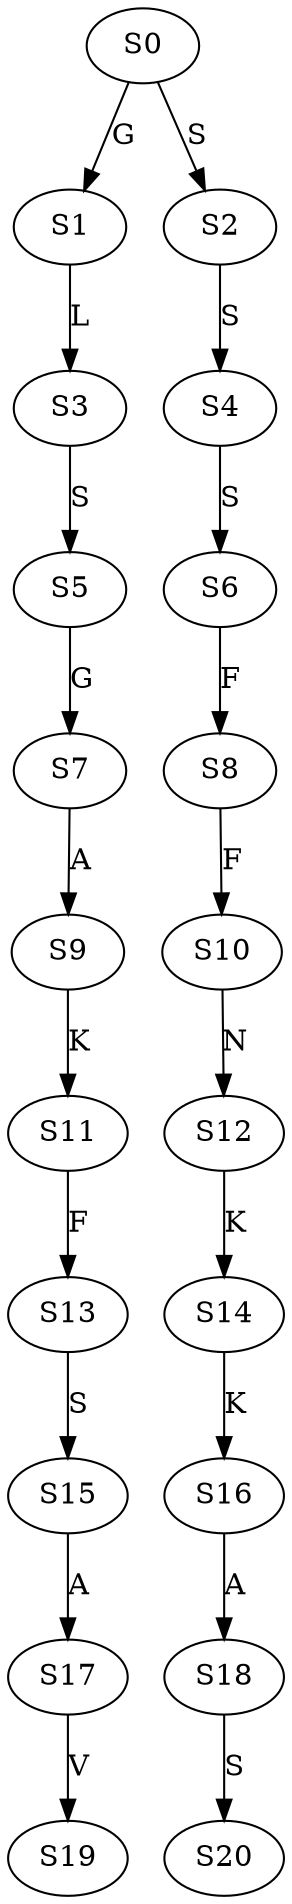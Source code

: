 strict digraph  {
	S0 -> S1 [ label = G ];
	S0 -> S2 [ label = S ];
	S1 -> S3 [ label = L ];
	S2 -> S4 [ label = S ];
	S3 -> S5 [ label = S ];
	S4 -> S6 [ label = S ];
	S5 -> S7 [ label = G ];
	S6 -> S8 [ label = F ];
	S7 -> S9 [ label = A ];
	S8 -> S10 [ label = F ];
	S9 -> S11 [ label = K ];
	S10 -> S12 [ label = N ];
	S11 -> S13 [ label = F ];
	S12 -> S14 [ label = K ];
	S13 -> S15 [ label = S ];
	S14 -> S16 [ label = K ];
	S15 -> S17 [ label = A ];
	S16 -> S18 [ label = A ];
	S17 -> S19 [ label = V ];
	S18 -> S20 [ label = S ];
}
